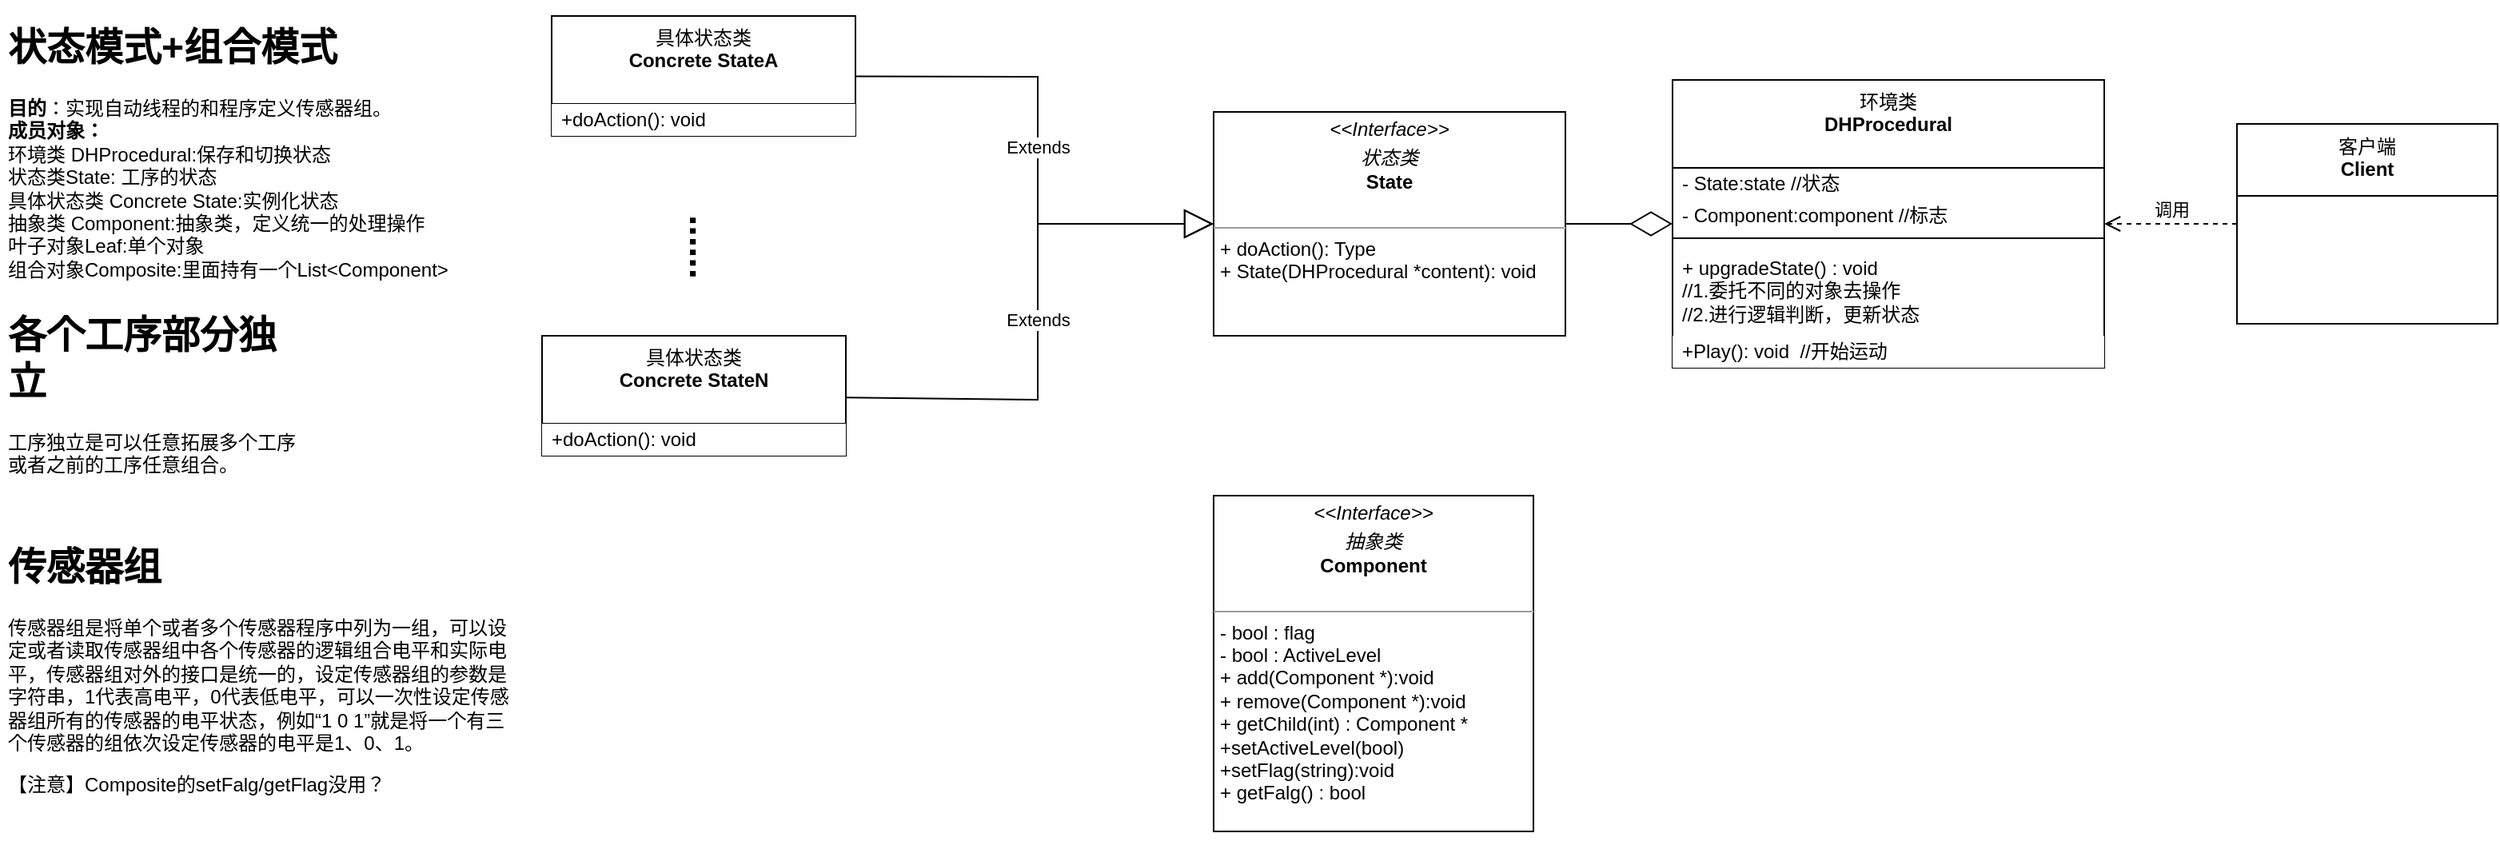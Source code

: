 <mxfile version="21.3.3" type="github">
  <diagram id="C5RBs43oDa-KdzZeNtuy" name="Page-1">
    <mxGraphModel dx="892" dy="828" grid="1" gridSize="10" guides="1" tooltips="1" connect="1" arrows="1" fold="1" page="1" pageScale="1" pageWidth="827" pageHeight="1169" math="0" shadow="0">
      <root>
        <mxCell id="WIyWlLk6GJQsqaUBKTNV-0" />
        <mxCell id="WIyWlLk6GJQsqaUBKTNV-1" parent="WIyWlLk6GJQsqaUBKTNV-0" />
        <mxCell id="ru7NdLou58xo1xpjUCot-0" value="&lt;h1&gt;状态模式+组合模式&lt;/h1&gt;&lt;div&gt;&lt;b&gt;目的&lt;/b&gt;：实现自动线程的和程序定义传感器组。&lt;/div&gt;&lt;div&gt;&lt;b&gt;成员对象：&lt;/b&gt;&lt;/div&gt;&lt;div&gt;环境类 DHProcedural:保存和切换状态&lt;/div&gt;&lt;div&gt;状态类State: 工序的状态&lt;/div&gt;&lt;div&gt;具体状态类 Concrete State:实例化状态&lt;/div&gt;&lt;div&gt;抽象类 Component:抽象类，定义统一的处理操作&lt;/div&gt;&lt;div&gt;叶子对象Leaf:单个对象&lt;/div&gt;&lt;div&gt;组合对象Composite:里面持有一个List&amp;lt;Component&amp;gt;&lt;/div&gt;" style="text;html=1;strokeColor=none;fillColor=none;spacing=5;spacingTop=-20;whiteSpace=wrap;overflow=hidden;rounded=0;" vertex="1" parent="WIyWlLk6GJQsqaUBKTNV-1">
          <mxGeometry x="41" y="40" width="329" height="170" as="geometry" />
        </mxCell>
        <mxCell id="ru7NdLou58xo1xpjUCot-1" value="&lt;h1&gt;各个工序部分独立&lt;br&gt;&lt;/h1&gt;&lt;p&gt;工序独立是可以任意拓展多个工序或者之前的工序任意组合。&lt;br&gt;&lt;/p&gt;" style="text;html=1;strokeColor=none;fillColor=none;spacing=5;spacingTop=-20;whiteSpace=wrap;overflow=hidden;rounded=0;" vertex="1" parent="WIyWlLk6GJQsqaUBKTNV-1">
          <mxGeometry x="41" y="220" width="190" height="120" as="geometry" />
        </mxCell>
        <mxCell id="ru7NdLou58xo1xpjUCot-2" value="&lt;h1&gt;传感器组&lt;br&gt;&lt;/h1&gt;传感器组是将单个或者多个传感器程序中列为一组，可以设定或者读取传感器组中各个传感器的逻辑组合电平和实际电平，传感器组对外的接口是统一的，设定传感器组的参数是字符串，1代表高电平，0代表低电平，可以一次性设定传感器组所有的传感器的电平状态，例如“1 0 1”就是将一个有三个传感器的组依次设定传感器的电平是1、0、1。&lt;p&gt;【注意】Composite的setFalg/getFlag没用？&lt;/p&gt;" style="text;html=1;strokeColor=none;fillColor=none;spacing=5;spacingTop=-20;whiteSpace=wrap;overflow=hidden;rounded=0;" vertex="1" parent="WIyWlLk6GJQsqaUBKTNV-1">
          <mxGeometry x="41" y="365" width="329" height="195" as="geometry" />
        </mxCell>
        <mxCell id="ru7NdLou58xo1xpjUCot-7" value="环境类&lt;br&gt;&lt;b&gt;DHProcedural&lt;/b&gt;" style="swimlane;fontStyle=0;align=center;verticalAlign=top;childLayout=stackLayout;horizontal=1;startSize=55;horizontalStack=0;resizeParent=1;resizeParentMax=0;resizeLast=0;collapsible=0;marginBottom=0;html=1;whiteSpace=wrap;" vertex="1" parent="WIyWlLk6GJQsqaUBKTNV-1">
          <mxGeometry x="1087" y="80" width="270" height="180" as="geometry" />
        </mxCell>
        <mxCell id="ru7NdLou58xo1xpjUCot-9" value="- State:state&lt;span style=&quot;white-space: pre;&quot;&gt;	&lt;/span&gt;//状态" style="text;html=1;strokeColor=none;fillColor=none;align=left;verticalAlign=middle;spacingLeft=4;spacingRight=4;overflow=hidden;rotatable=0;points=[[0,0.5],[1,0.5]];portConstraint=eastwest;whiteSpace=wrap;" vertex="1" parent="ru7NdLou58xo1xpjUCot-7">
          <mxGeometry y="55" width="270" height="20" as="geometry" />
        </mxCell>
        <mxCell id="ru7NdLou58xo1xpjUCot-10" value="&lt;font color=&quot;#000000&quot;&gt;- Component:component&lt;span style=&quot;white-space: pre;&quot;&gt;	&lt;/span&gt;//标志&lt;/font&gt;" style="text;html=1;strokeColor=none;fillColor=none;align=left;verticalAlign=middle;spacingLeft=4;spacingRight=4;overflow=hidden;rotatable=0;points=[[0,0.5],[1,0.5]];portConstraint=eastwest;fontColor=#808080;whiteSpace=wrap;" vertex="1" parent="ru7NdLou58xo1xpjUCot-7">
          <mxGeometry y="75" width="270" height="20" as="geometry" />
        </mxCell>
        <mxCell id="ru7NdLou58xo1xpjUCot-12" value="" style="line;strokeWidth=1;fillColor=none;align=left;verticalAlign=middle;spacingTop=-1;spacingLeft=3;spacingRight=3;rotatable=0;labelPosition=right;points=[];portConstraint=eastwest;" vertex="1" parent="ru7NdLou58xo1xpjUCot-7">
          <mxGeometry y="95" width="270" height="8" as="geometry" />
        </mxCell>
        <mxCell id="ru7NdLou58xo1xpjUCot-14" value="+ upgradeState() : void&lt;br&gt;//1.委托不同的对象去操作&lt;br&gt;//2.进行逻辑判断，更新状态" style="text;html=1;strokeColor=none;fillColor=none;align=left;verticalAlign=middle;spacingLeft=4;spacingRight=4;overflow=hidden;rotatable=0;points=[[0,0.5],[1,0.5]];portConstraint=eastwest;whiteSpace=wrap;" vertex="1" parent="ru7NdLou58xo1xpjUCot-7">
          <mxGeometry y="103" width="270" height="57" as="geometry" />
        </mxCell>
        <mxCell id="ru7NdLou58xo1xpjUCot-15" value="+Play(): void&lt;span style=&quot;white-space: pre;&quot;&gt;	&lt;/span&gt;&lt;span style=&quot;white-space: pre;&quot;&gt;	&lt;/span&gt;//开始运动" style="text;html=1;strokeColor=none;fillColor=default;align=left;verticalAlign=middle;spacingLeft=4;spacingRight=4;overflow=hidden;rotatable=0;points=[[0,0.5],[1,0.5]];portConstraint=eastwest;whiteSpace=wrap;" vertex="1" parent="ru7NdLou58xo1xpjUCot-7">
          <mxGeometry y="160" width="270" height="20" as="geometry" />
        </mxCell>
        <mxCell id="ru7NdLou58xo1xpjUCot-16" value="客户端&lt;br&gt;&lt;b&gt;Client&lt;/b&gt;" style="swimlane;fontStyle=0;align=center;verticalAlign=top;childLayout=stackLayout;horizontal=1;startSize=45;horizontalStack=0;resizeParent=1;resizeParentMax=0;resizeLast=0;collapsible=0;marginBottom=0;html=1;whiteSpace=wrap;" vertex="1" parent="WIyWlLk6GJQsqaUBKTNV-1">
          <mxGeometry x="1440" y="107.5" width="163" height="125" as="geometry" />
        </mxCell>
        <mxCell id="ru7NdLou58xo1xpjUCot-22" value="调用" style="endArrow=open;startArrow=none;endFill=0;startFill=0;endSize=8;html=1;verticalAlign=bottom;dashed=1;labelBackgroundColor=none;rounded=0;" edge="1" parent="WIyWlLk6GJQsqaUBKTNV-1" source="ru7NdLou58xo1xpjUCot-16" target="ru7NdLou58xo1xpjUCot-7">
          <mxGeometry width="160" relative="1" as="geometry">
            <mxPoint x="1220" y="325" as="sourcePoint" />
            <mxPoint x="1380" y="325" as="targetPoint" />
          </mxGeometry>
        </mxCell>
        <mxCell id="ru7NdLou58xo1xpjUCot-23" value="具体状态类&lt;br&gt;&lt;b&gt;Concrete StateA&lt;/b&gt;" style="swimlane;fontStyle=0;align=center;verticalAlign=top;childLayout=stackLayout;horizontal=1;startSize=55;horizontalStack=0;resizeParent=1;resizeParentMax=0;resizeLast=0;collapsible=0;marginBottom=0;html=1;whiteSpace=wrap;" vertex="1" parent="WIyWlLk6GJQsqaUBKTNV-1">
          <mxGeometry x="386" y="40" width="190" height="75" as="geometry" />
        </mxCell>
        <mxCell id="ru7NdLou58xo1xpjUCot-28" value="+doAction(): void&lt;span style=&quot;white-space: pre;&quot;&gt;	&lt;/span&gt;&lt;span style=&quot;white-space: pre;&quot;&gt;	&lt;/span&gt;" style="text;html=1;strokeColor=none;fillColor=default;align=left;verticalAlign=middle;spacingLeft=4;spacingRight=4;overflow=hidden;rotatable=0;points=[[0,0.5],[1,0.5]];portConstraint=eastwest;whiteSpace=wrap;" vertex="1" parent="ru7NdLou58xo1xpjUCot-23">
          <mxGeometry y="55" width="190" height="20" as="geometry" />
        </mxCell>
        <mxCell id="ru7NdLou58xo1xpjUCot-29" value="&lt;p style=&quot;margin:0px;margin-top:4px;text-align:center;&quot;&gt;&lt;i&gt;&amp;lt;&amp;lt;Interface&amp;gt;&amp;gt;&lt;/i&gt;&lt;/p&gt;&lt;p style=&quot;margin:0px;margin-top:4px;text-align:center;&quot;&gt;&lt;i&gt;状态类&lt;br&gt;&lt;/i&gt;&lt;b&gt;State&lt;/b&gt;&lt;/p&gt;&lt;p style=&quot;margin:0px;margin-left:4px;&quot;&gt;&lt;br&gt;&lt;/p&gt;&lt;hr size=&quot;1&quot;&gt;&lt;p style=&quot;margin:0px;margin-left:4px;&quot;&gt;+ doAction(): Type&lt;br&gt;+ State(&lt;span style=&quot;border-color: var(--border-color); text-align: center;&quot;&gt;DHProcedural *content&lt;/span&gt;): void&lt;/p&gt;" style="verticalAlign=top;align=left;overflow=fill;fontSize=12;fontFamily=Helvetica;html=1;whiteSpace=wrap;" vertex="1" parent="WIyWlLk6GJQsqaUBKTNV-1">
          <mxGeometry x="800" y="100" width="220" height="140" as="geometry" />
        </mxCell>
        <mxCell id="ru7NdLou58xo1xpjUCot-30" value="" style="endArrow=diamondThin;endFill=0;endSize=24;html=1;rounded=0;" edge="1" parent="WIyWlLk6GJQsqaUBKTNV-1" source="ru7NdLou58xo1xpjUCot-29" target="ru7NdLou58xo1xpjUCot-7">
          <mxGeometry width="160" relative="1" as="geometry">
            <mxPoint x="1220" y="555" as="sourcePoint" />
            <mxPoint x="1380" y="555" as="targetPoint" />
          </mxGeometry>
        </mxCell>
        <mxCell id="ru7NdLou58xo1xpjUCot-31" value="具体状态类&lt;br&gt;&lt;b&gt;Concrete StateN&lt;/b&gt;" style="swimlane;fontStyle=0;align=center;verticalAlign=top;childLayout=stackLayout;horizontal=1;startSize=55;horizontalStack=0;resizeParent=1;resizeParentMax=0;resizeLast=0;collapsible=0;marginBottom=0;html=1;whiteSpace=wrap;" vertex="1" parent="WIyWlLk6GJQsqaUBKTNV-1">
          <mxGeometry x="380" y="240" width="190" height="75" as="geometry" />
        </mxCell>
        <mxCell id="ru7NdLou58xo1xpjUCot-32" value="+doAction(): void&lt;span style=&quot;white-space: pre;&quot;&gt;	&lt;/span&gt;&lt;span style=&quot;white-space: pre;&quot;&gt;	&lt;/span&gt;" style="text;html=1;strokeColor=none;fillColor=default;align=left;verticalAlign=middle;spacingLeft=4;spacingRight=4;overflow=hidden;rotatable=0;points=[[0,0.5],[1,0.5]];portConstraint=eastwest;whiteSpace=wrap;" vertex="1" parent="ru7NdLou58xo1xpjUCot-31">
          <mxGeometry y="55" width="190" height="20" as="geometry" />
        </mxCell>
        <mxCell id="ru7NdLou58xo1xpjUCot-33" value="......" style="text;html=1;strokeColor=none;fillColor=none;align=center;verticalAlign=middle;whiteSpace=wrap;rounded=0;direction=west;rotation=90;fontStyle=1;fontSize=24;spacing=8;" vertex="1" parent="WIyWlLk6GJQsqaUBKTNV-1">
          <mxGeometry x="440" y="140" width="82" height="89" as="geometry" />
        </mxCell>
        <mxCell id="ru7NdLou58xo1xpjUCot-34" value="Extends" style="endArrow=block;endSize=16;endFill=0;html=1;rounded=0;entryX=0;entryY=0.5;entryDx=0;entryDy=0;" edge="1" parent="WIyWlLk6GJQsqaUBKTNV-1" source="ru7NdLou58xo1xpjUCot-23" target="ru7NdLou58xo1xpjUCot-29">
          <mxGeometry width="160" relative="1" as="geometry">
            <mxPoint x="710" y="340" as="sourcePoint" />
            <mxPoint x="870" y="340" as="targetPoint" />
            <Array as="points">
              <mxPoint x="690" y="78" />
              <mxPoint x="690" y="170" />
            </Array>
          </mxGeometry>
        </mxCell>
        <mxCell id="ru7NdLou58xo1xpjUCot-36" value="Extends" style="endArrow=block;endSize=16;endFill=0;html=1;rounded=0;entryX=0;entryY=0.5;entryDx=0;entryDy=0;" edge="1" parent="WIyWlLk6GJQsqaUBKTNV-1" source="ru7NdLou58xo1xpjUCot-31" target="ru7NdLou58xo1xpjUCot-29">
          <mxGeometry width="160" relative="1" as="geometry">
            <mxPoint x="730" y="330" as="sourcePoint" />
            <mxPoint x="890" y="330" as="targetPoint" />
            <Array as="points">
              <mxPoint x="690" y="280" />
              <mxPoint x="690" y="170" />
            </Array>
          </mxGeometry>
        </mxCell>
        <mxCell id="ru7NdLou58xo1xpjUCot-37" value="&lt;p style=&quot;margin:0px;margin-top:4px;text-align:center;&quot;&gt;&lt;i&gt;&amp;lt;&amp;lt;Interface&amp;gt;&amp;gt;&lt;/i&gt;&lt;/p&gt;&lt;p style=&quot;margin:0px;margin-top:4px;text-align:center;&quot;&gt;&lt;i&gt;抽象类&lt;br&gt;&lt;/i&gt;&lt;b&gt;Component&lt;/b&gt;&lt;/p&gt;&lt;p style=&quot;margin:0px;margin-left:4px;&quot;&gt;&lt;br&gt;&lt;/p&gt;&lt;hr size=&quot;1&quot;&gt;&lt;p style=&quot;margin:0px;margin-left:4px;&quot;&gt;- bool : flag&lt;/p&gt;&lt;p style=&quot;margin:0px;margin-left:4px;&quot;&gt;- bool : ActiveLevel&lt;/p&gt;&lt;p style=&quot;margin:0px;margin-left:4px;&quot;&gt;+ add(Component *):void&lt;/p&gt;&lt;p style=&quot;margin:0px;margin-left:4px;&quot;&gt;+ remove(Component *):void&lt;/p&gt;&lt;p style=&quot;margin:0px;margin-left:4px;&quot;&gt;+ getChild(int) : Component *&lt;/p&gt;&lt;p style=&quot;margin:0px;margin-left:4px;&quot;&gt;+setActiveLevel(bool)&lt;/p&gt;&lt;p style=&quot;margin:0px;margin-left:4px;&quot;&gt;+setFlag(string):void&lt;/p&gt;&lt;p style=&quot;margin:0px;margin-left:4px;&quot;&gt;+ getFalg() : bool&lt;br&gt;&lt;/p&gt;" style="verticalAlign=top;align=left;overflow=fill;fontSize=12;fontFamily=Helvetica;html=1;whiteSpace=wrap;" vertex="1" parent="WIyWlLk6GJQsqaUBKTNV-1">
          <mxGeometry x="800" y="340" width="200" height="210" as="geometry" />
        </mxCell>
      </root>
    </mxGraphModel>
  </diagram>
</mxfile>
